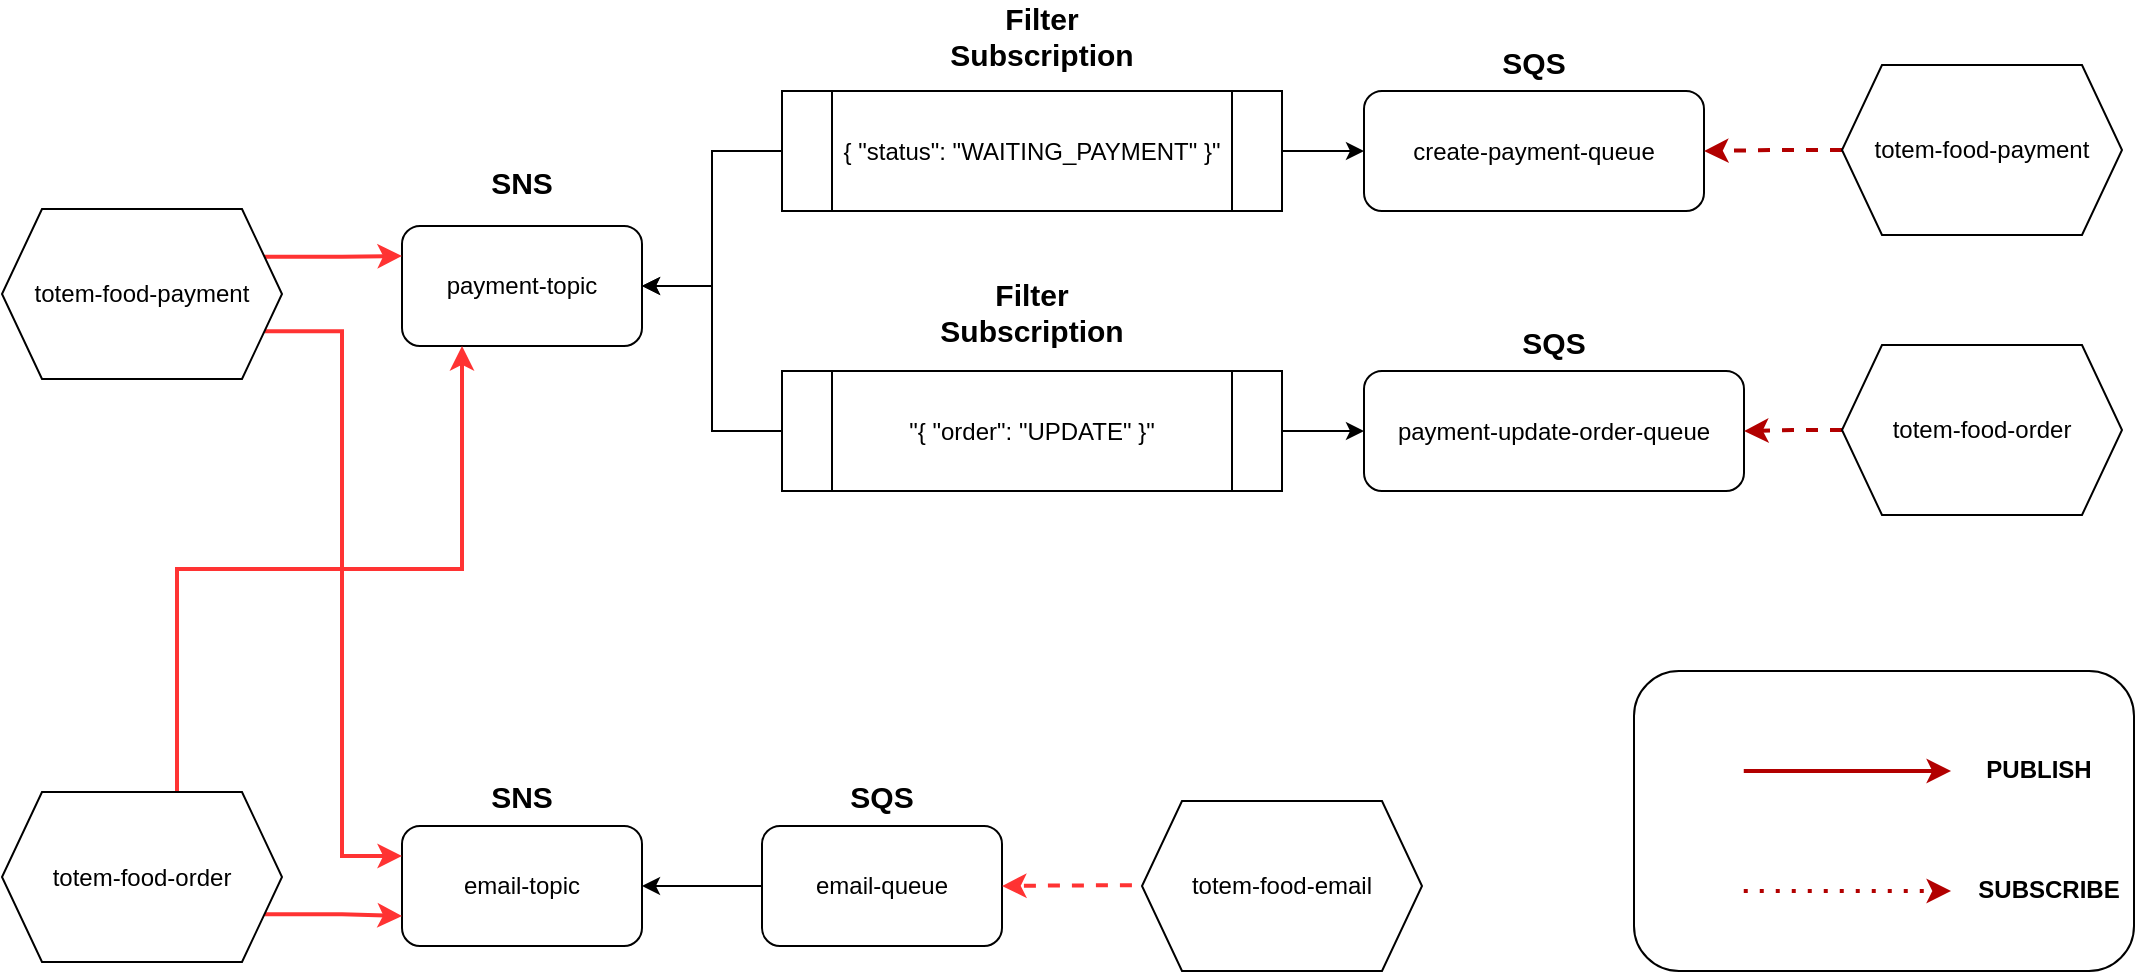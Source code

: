 <mxfile version="23.1.5" type="device">
  <diagram name="Página-1" id="Mx6UDDpvU6j_dDXXDVsB">
    <mxGraphModel dx="1434" dy="1940" grid="1" gridSize="10" guides="1" tooltips="1" connect="1" arrows="1" fold="1" page="1" pageScale="1" pageWidth="827" pageHeight="1169" math="0" shadow="0">
      <root>
        <mxCell id="0" />
        <mxCell id="1" parent="0" />
        <mxCell id="SNuYXUNLOtckGUtWG_Ya-3" value="payment-topic" style="rounded=1;whiteSpace=wrap;html=1;" parent="1" vertex="1">
          <mxGeometry x="680" y="70" width="120" height="60" as="geometry" />
        </mxCell>
        <mxCell id="SNuYXUNLOtckGUtWG_Ya-4" value="email-topic" style="rounded=1;whiteSpace=wrap;html=1;" parent="1" vertex="1">
          <mxGeometry x="680" y="370" width="120" height="60" as="geometry" />
        </mxCell>
        <mxCell id="SNuYXUNLOtckGUtWG_Ya-16" style="edgeStyle=orthogonalEdgeStyle;rounded=0;orthogonalLoop=1;jettySize=auto;html=1;exitX=1;exitY=0.5;exitDx=0;exitDy=0;entryX=0;entryY=0.5;entryDx=0;entryDy=0;startArrow=classic;startFill=1;endArrow=none;endFill=0;" parent="1" source="SNuYXUNLOtckGUtWG_Ya-3" target="SNuYXUNLOtckGUtWG_Ya-15" edge="1">
          <mxGeometry relative="1" as="geometry">
            <mxPoint x="850" y="100" as="sourcePoint" />
          </mxGeometry>
        </mxCell>
        <mxCell id="SNuYXUNLOtckGUtWG_Ya-19" style="edgeStyle=orthogonalEdgeStyle;rounded=0;orthogonalLoop=1;jettySize=auto;html=1;entryX=0;entryY=0.5;entryDx=0;entryDy=0;endArrow=none;endFill=0;startArrow=classic;startFill=1;" parent="1" source="SNuYXUNLOtckGUtWG_Ya-3" target="SNuYXUNLOtckGUtWG_Ya-18" edge="1">
          <mxGeometry relative="1" as="geometry">
            <mxPoint x="850" y="100" as="sourcePoint" />
          </mxGeometry>
        </mxCell>
        <mxCell id="Ngp9rvC9s5x8rDhfYhkp-16" style="edgeStyle=orthogonalEdgeStyle;rounded=0;orthogonalLoop=1;jettySize=auto;html=1;exitX=0;exitY=0.5;exitDx=0;exitDy=0;" edge="1" parent="1" source="SNuYXUNLOtckGUtWG_Ya-8" target="SNuYXUNLOtckGUtWG_Ya-4">
          <mxGeometry relative="1" as="geometry" />
        </mxCell>
        <mxCell id="SNuYXUNLOtckGUtWG_Ya-8" value="email-queue" style="rounded=1;whiteSpace=wrap;html=1;" parent="1" vertex="1">
          <mxGeometry x="860" y="370" width="120" height="60" as="geometry" />
        </mxCell>
        <mxCell id="SNuYXUNLOtckGUtWG_Ya-12" value="create-payment-queue" style="rounded=1;whiteSpace=wrap;html=1;" parent="1" vertex="1">
          <mxGeometry x="1161" y="2.5" width="170" height="60" as="geometry" />
        </mxCell>
        <mxCell id="SNuYXUNLOtckGUtWG_Ya-13" value="payment-update-order-queue" style="rounded=1;whiteSpace=wrap;html=1;" parent="1" vertex="1">
          <mxGeometry x="1161" y="142.5" width="190" height="60" as="geometry" />
        </mxCell>
        <mxCell id="SNuYXUNLOtckGUtWG_Ya-17" style="edgeStyle=orthogonalEdgeStyle;rounded=0;orthogonalLoop=1;jettySize=auto;html=1;exitX=1;exitY=0.5;exitDx=0;exitDy=0;" parent="1" source="SNuYXUNLOtckGUtWG_Ya-15" target="SNuYXUNLOtckGUtWG_Ya-12" edge="1">
          <mxGeometry relative="1" as="geometry" />
        </mxCell>
        <mxCell id="SNuYXUNLOtckGUtWG_Ya-15" value="{ &quot;status&quot;: &quot;WAITING_PAYMENT&quot; }&quot;" style="shape=process;whiteSpace=wrap;html=1;backgroundOutline=1;" parent="1" vertex="1">
          <mxGeometry x="870" y="2.5" width="250" height="60" as="geometry" />
        </mxCell>
        <mxCell id="SNuYXUNLOtckGUtWG_Ya-20" style="edgeStyle=orthogonalEdgeStyle;rounded=0;orthogonalLoop=1;jettySize=auto;html=1;exitX=1;exitY=0.5;exitDx=0;exitDy=0;entryX=0;entryY=0.5;entryDx=0;entryDy=0;" parent="1" source="SNuYXUNLOtckGUtWG_Ya-18" target="SNuYXUNLOtckGUtWG_Ya-13" edge="1">
          <mxGeometry relative="1" as="geometry" />
        </mxCell>
        <mxCell id="SNuYXUNLOtckGUtWG_Ya-18" value="&quot;{ &quot;order&quot;: &quot;UPDATE&quot; }&quot;" style="shape=process;whiteSpace=wrap;html=1;backgroundOutline=1;" parent="1" vertex="1">
          <mxGeometry x="870" y="142.5" width="250" height="60" as="geometry" />
        </mxCell>
        <mxCell id="SNuYXUNLOtckGUtWG_Ya-33" style="edgeStyle=orthogonalEdgeStyle;rounded=0;orthogonalLoop=1;jettySize=auto;html=1;exitX=0;exitY=0.5;exitDx=0;exitDy=0;entryX=1;entryY=0.5;entryDx=0;entryDy=0;fillColor=#e51400;strokeColor=#B20000;strokeWidth=2;dashed=1;" parent="1" source="SNuYXUNLOtckGUtWG_Ya-29" target="SNuYXUNLOtckGUtWG_Ya-13" edge="1">
          <mxGeometry relative="1" as="geometry" />
        </mxCell>
        <mxCell id="SNuYXUNLOtckGUtWG_Ya-29" value="totem-food-order" style="shape=hexagon;perimeter=hexagonPerimeter2;whiteSpace=wrap;html=1;fixedSize=1;" parent="1" vertex="1">
          <mxGeometry x="1400" y="129.5" width="140" height="85" as="geometry" />
        </mxCell>
        <mxCell id="SNuYXUNLOtckGUtWG_Ya-39" value="" style="group" parent="1" vertex="1" connectable="0">
          <mxGeometry x="1296" y="292.5" width="250" height="150" as="geometry" />
        </mxCell>
        <mxCell id="SNuYXUNLOtckGUtWG_Ya-38" value="" style="rounded=1;whiteSpace=wrap;html=1;" parent="SNuYXUNLOtckGUtWG_Ya-39" vertex="1">
          <mxGeometry width="250.0" height="150" as="geometry" />
        </mxCell>
        <mxCell id="SNuYXUNLOtckGUtWG_Ya-34" value="" style="endArrow=classic;html=1;rounded=0;strokeWidth=2;fillColor=#e51400;strokeColor=#B20000;" parent="SNuYXUNLOtckGUtWG_Ya-39" edge="1">
          <mxGeometry width="50" height="50" relative="1" as="geometry">
            <mxPoint x="54.878" y="50" as="sourcePoint" />
            <mxPoint x="158.537" y="50" as="targetPoint" />
          </mxGeometry>
        </mxCell>
        <mxCell id="SNuYXUNLOtckGUtWG_Ya-35" value="" style="endArrow=classic;dashed=1;html=1;dashPattern=1 3;strokeWidth=2;rounded=0;fillColor=#e51400;strokeColor=#B20000;startArrow=none;startFill=0;endFill=1;" parent="SNuYXUNLOtckGUtWG_Ya-39" edge="1">
          <mxGeometry width="50" height="50" relative="1" as="geometry">
            <mxPoint x="54.878" y="110" as="sourcePoint" />
            <mxPoint x="158.537" y="110" as="targetPoint" />
          </mxGeometry>
        </mxCell>
        <mxCell id="SNuYXUNLOtckGUtWG_Ya-36" value="PUBLISH" style="text;html=1;align=center;verticalAlign=middle;resizable=0;points=[];autosize=1;strokeColor=none;fillColor=none;fontStyle=1" parent="SNuYXUNLOtckGUtWG_Ya-39" vertex="1">
          <mxGeometry x="161.585" y="34" width="80" height="30" as="geometry" />
        </mxCell>
        <mxCell id="SNuYXUNLOtckGUtWG_Ya-37" value="SUBSCRIBE" style="text;html=1;align=center;verticalAlign=middle;resizable=0;points=[];autosize=1;strokeColor=none;fillColor=none;fontStyle=1" parent="SNuYXUNLOtckGUtWG_Ya-39" vertex="1">
          <mxGeometry x="162.195" y="94" width="90" height="30" as="geometry" />
        </mxCell>
        <mxCell id="SNuYXUNLOtckGUtWG_Ya-41" style="edgeStyle=orthogonalEdgeStyle;rounded=0;orthogonalLoop=1;jettySize=auto;html=1;exitX=0;exitY=0.5;exitDx=0;exitDy=0;dashed=1;strokeWidth=2;fillColor=#e51400;strokeColor=#B20000;" parent="1" source="SNuYXUNLOtckGUtWG_Ya-40" target="SNuYXUNLOtckGUtWG_Ya-12" edge="1">
          <mxGeometry relative="1" as="geometry" />
        </mxCell>
        <mxCell id="SNuYXUNLOtckGUtWG_Ya-40" value="totem-food-payment" style="shape=hexagon;perimeter=hexagonPerimeter2;whiteSpace=wrap;html=1;fixedSize=1;" parent="1" vertex="1">
          <mxGeometry x="1400" y="-10.5" width="140" height="85" as="geometry" />
        </mxCell>
        <mxCell id="Ngp9rvC9s5x8rDhfYhkp-1" value="&lt;b&gt;&lt;font style=&quot;font-size: 15px;&quot;&gt;Filter Subscription&lt;/font&gt;&lt;/b&gt;" style="text;html=1;align=center;verticalAlign=middle;whiteSpace=wrap;rounded=0;" vertex="1" parent="1">
          <mxGeometry x="950" y="-40" width="100" height="30" as="geometry" />
        </mxCell>
        <mxCell id="Ngp9rvC9s5x8rDhfYhkp-7" style="edgeStyle=orthogonalEdgeStyle;rounded=0;orthogonalLoop=1;jettySize=auto;html=1;exitX=1;exitY=0.25;exitDx=0;exitDy=0;entryX=0;entryY=0.25;entryDx=0;entryDy=0;strokeWidth=2;strokeColor=#FF3333;" edge="1" parent="1" source="Ngp9rvC9s5x8rDhfYhkp-3" target="SNuYXUNLOtckGUtWG_Ya-3">
          <mxGeometry relative="1" as="geometry">
            <mxPoint x="420" y="260" as="targetPoint" />
          </mxGeometry>
        </mxCell>
        <mxCell id="Ngp9rvC9s5x8rDhfYhkp-21" style="edgeStyle=orthogonalEdgeStyle;rounded=0;orthogonalLoop=1;jettySize=auto;html=1;exitX=1;exitY=0.75;exitDx=0;exitDy=0;entryX=0;entryY=0.25;entryDx=0;entryDy=0;strokeColor=#FF3333;strokeWidth=2;" edge="1" parent="1" source="Ngp9rvC9s5x8rDhfYhkp-3" target="SNuYXUNLOtckGUtWG_Ya-4">
          <mxGeometry relative="1" as="geometry" />
        </mxCell>
        <mxCell id="Ngp9rvC9s5x8rDhfYhkp-3" value="totem-food-payment" style="shape=hexagon;perimeter=hexagonPerimeter2;whiteSpace=wrap;html=1;fixedSize=1;" vertex="1" parent="1">
          <mxGeometry x="480" y="61.5" width="140" height="85" as="geometry" />
        </mxCell>
        <mxCell id="Ngp9rvC9s5x8rDhfYhkp-8" style="edgeStyle=orthogonalEdgeStyle;rounded=0;orthogonalLoop=1;jettySize=auto;html=1;exitX=1;exitY=0.75;exitDx=0;exitDy=0;strokeWidth=2;strokeColor=#FF3333;entryX=0;entryY=0.75;entryDx=0;entryDy=0;" edge="1" parent="1" source="Ngp9rvC9s5x8rDhfYhkp-20" target="SNuYXUNLOtckGUtWG_Ya-4">
          <mxGeometry relative="1" as="geometry">
            <mxPoint x="580" y="400" as="sourcePoint" />
            <mxPoint x="420" y="260" as="targetPoint" />
          </mxGeometry>
        </mxCell>
        <mxCell id="Ngp9rvC9s5x8rDhfYhkp-6" style="edgeStyle=orthogonalEdgeStyle;rounded=0;orthogonalLoop=1;jettySize=auto;html=1;exitX=-0.036;exitY=0.496;exitDx=0;exitDy=0;entryX=1;entryY=0.5;entryDx=0;entryDy=0;dashed=1;strokeWidth=2;strokeColor=#FF3333;exitPerimeter=0;" edge="1" parent="1" source="Ngp9rvC9s5x8rDhfYhkp-5" target="SNuYXUNLOtckGUtWG_Ya-8">
          <mxGeometry relative="1" as="geometry" />
        </mxCell>
        <mxCell id="Ngp9rvC9s5x8rDhfYhkp-5" value="totem-food-email" style="shape=hexagon;perimeter=hexagonPerimeter2;whiteSpace=wrap;html=1;fixedSize=1;" vertex="1" parent="1">
          <mxGeometry x="1050" y="357.5" width="140" height="85" as="geometry" />
        </mxCell>
        <mxCell id="Ngp9rvC9s5x8rDhfYhkp-9" value="&lt;b&gt;&lt;font style=&quot;font-size: 15px;&quot;&gt;Filter Subscription&lt;/font&gt;&lt;/b&gt;" style="text;html=1;align=center;verticalAlign=middle;whiteSpace=wrap;rounded=0;" vertex="1" parent="1">
          <mxGeometry x="945" y="97.5" width="100" height="30" as="geometry" />
        </mxCell>
        <mxCell id="Ngp9rvC9s5x8rDhfYhkp-13" value="&lt;b&gt;&lt;font style=&quot;font-size: 15px;&quot;&gt;SQS&lt;/font&gt;&lt;/b&gt;" style="text;html=1;align=center;verticalAlign=middle;whiteSpace=wrap;rounded=0;" vertex="1" parent="1">
          <mxGeometry x="1196" y="-27.5" width="100" height="30" as="geometry" />
        </mxCell>
        <mxCell id="Ngp9rvC9s5x8rDhfYhkp-14" value="&lt;b&gt;&lt;font style=&quot;font-size: 15px;&quot;&gt;SQS&lt;/font&gt;&lt;/b&gt;" style="text;html=1;align=center;verticalAlign=middle;whiteSpace=wrap;rounded=0;" vertex="1" parent="1">
          <mxGeometry x="1206" y="112.5" width="100" height="30" as="geometry" />
        </mxCell>
        <mxCell id="Ngp9rvC9s5x8rDhfYhkp-15" value="&lt;b&gt;&lt;font style=&quot;font-size: 15px;&quot;&gt;SQS&lt;/font&gt;&lt;/b&gt;" style="text;html=1;align=center;verticalAlign=middle;whiteSpace=wrap;rounded=0;" vertex="1" parent="1">
          <mxGeometry x="870" y="340" width="100" height="30" as="geometry" />
        </mxCell>
        <mxCell id="Ngp9rvC9s5x8rDhfYhkp-17" value="&lt;b&gt;&lt;font style=&quot;font-size: 15px;&quot;&gt;SNS&lt;/font&gt;&lt;/b&gt;" style="text;html=1;align=center;verticalAlign=middle;whiteSpace=wrap;rounded=0;" vertex="1" parent="1">
          <mxGeometry x="690" y="32.5" width="100" height="30" as="geometry" />
        </mxCell>
        <mxCell id="Ngp9rvC9s5x8rDhfYhkp-19" value="&lt;b&gt;&lt;font style=&quot;font-size: 15px;&quot;&gt;SNS&lt;/font&gt;&lt;/b&gt;" style="text;html=1;align=center;verticalAlign=middle;whiteSpace=wrap;rounded=0;" vertex="1" parent="1">
          <mxGeometry x="690" y="340" width="100" height="30" as="geometry" />
        </mxCell>
        <mxCell id="Ngp9rvC9s5x8rDhfYhkp-24" style="edgeStyle=orthogonalEdgeStyle;rounded=0;orthogonalLoop=1;jettySize=auto;html=1;exitX=0.625;exitY=0;exitDx=0;exitDy=0;entryX=0.25;entryY=1;entryDx=0;entryDy=0;strokeColor=#FF3333;strokeWidth=2;" edge="1" parent="1" source="Ngp9rvC9s5x8rDhfYhkp-20" target="SNuYXUNLOtckGUtWG_Ya-3">
          <mxGeometry relative="1" as="geometry" />
        </mxCell>
        <mxCell id="Ngp9rvC9s5x8rDhfYhkp-20" value="totem-food-order" style="shape=hexagon;perimeter=hexagonPerimeter2;whiteSpace=wrap;html=1;fixedSize=1;" vertex="1" parent="1">
          <mxGeometry x="480" y="353" width="140" height="85" as="geometry" />
        </mxCell>
      </root>
    </mxGraphModel>
  </diagram>
</mxfile>
